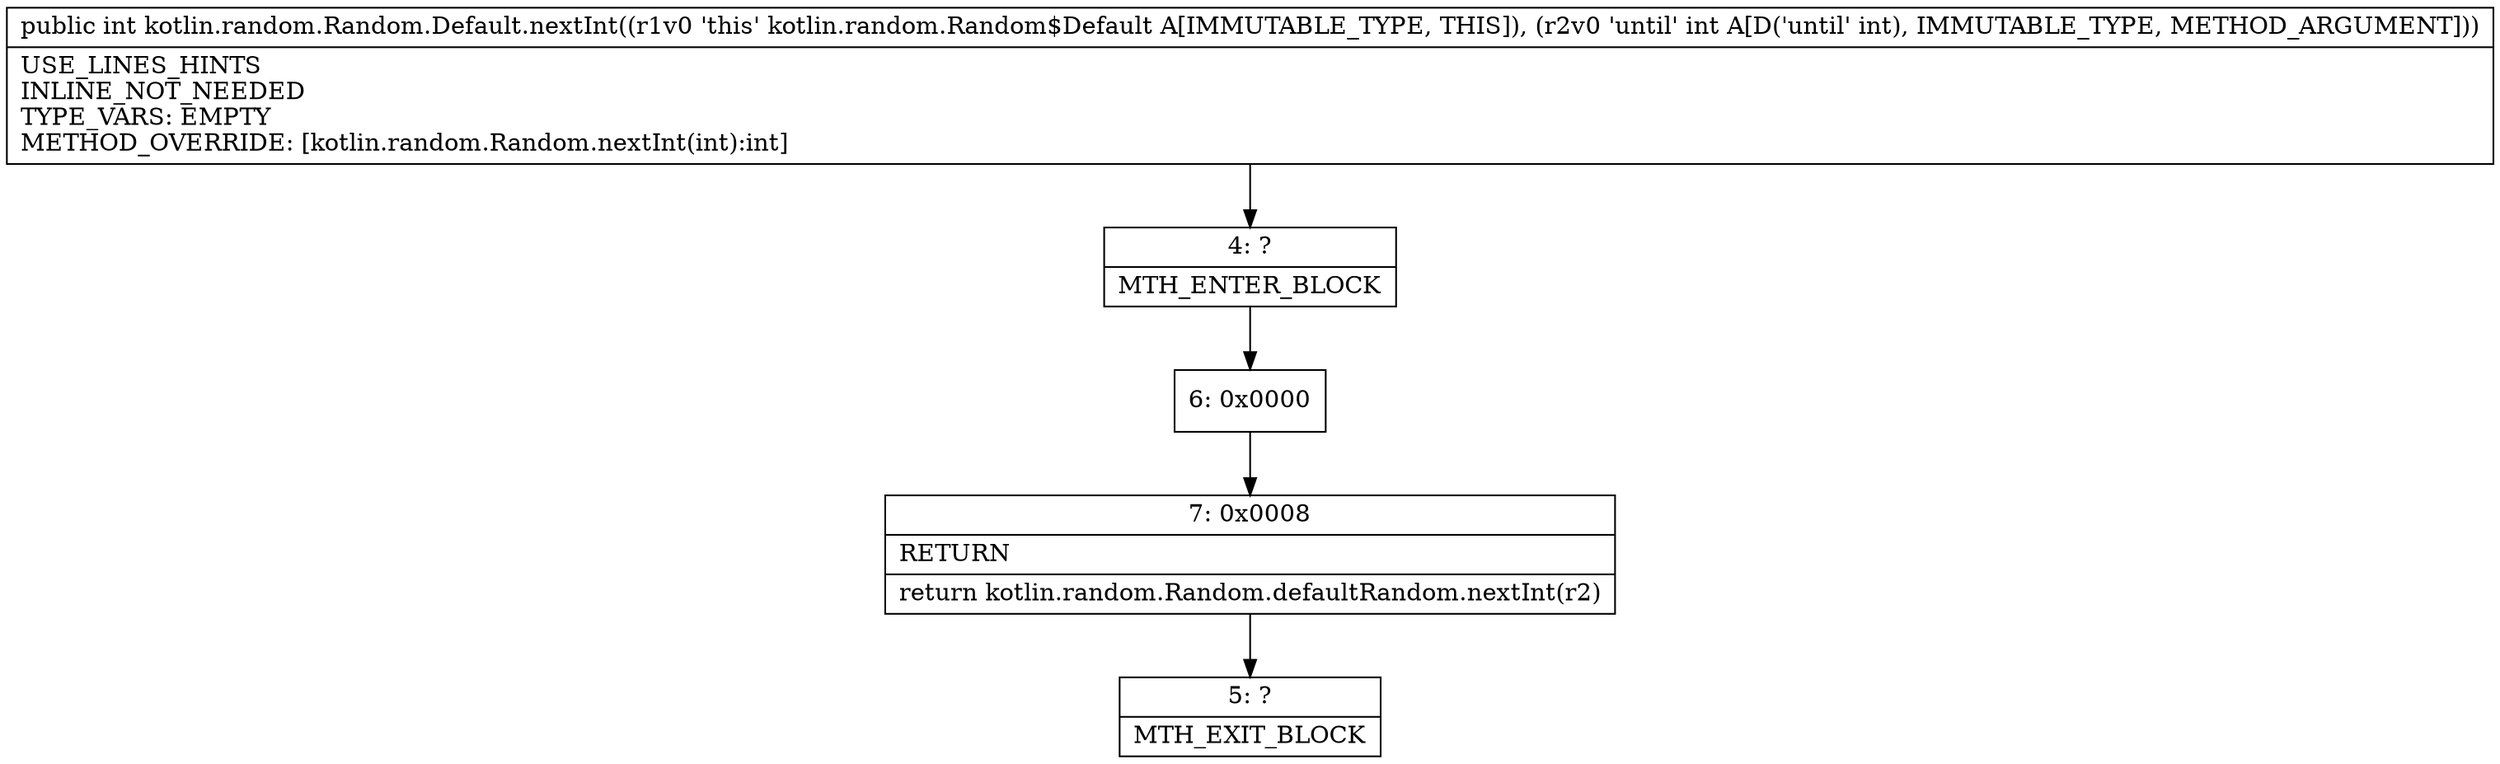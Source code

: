 digraph "CFG forkotlin.random.Random.Default.nextInt(I)I" {
Node_4 [shape=record,label="{4\:\ ?|MTH_ENTER_BLOCK\l}"];
Node_6 [shape=record,label="{6\:\ 0x0000}"];
Node_7 [shape=record,label="{7\:\ 0x0008|RETURN\l|return kotlin.random.Random.defaultRandom.nextInt(r2)\l}"];
Node_5 [shape=record,label="{5\:\ ?|MTH_EXIT_BLOCK\l}"];
MethodNode[shape=record,label="{public int kotlin.random.Random.Default.nextInt((r1v0 'this' kotlin.random.Random$Default A[IMMUTABLE_TYPE, THIS]), (r2v0 'until' int A[D('until' int), IMMUTABLE_TYPE, METHOD_ARGUMENT]))  | USE_LINES_HINTS\lINLINE_NOT_NEEDED\lTYPE_VARS: EMPTY\lMETHOD_OVERRIDE: [kotlin.random.Random.nextInt(int):int]\l}"];
MethodNode -> Node_4;Node_4 -> Node_6;
Node_6 -> Node_7;
Node_7 -> Node_5;
}

